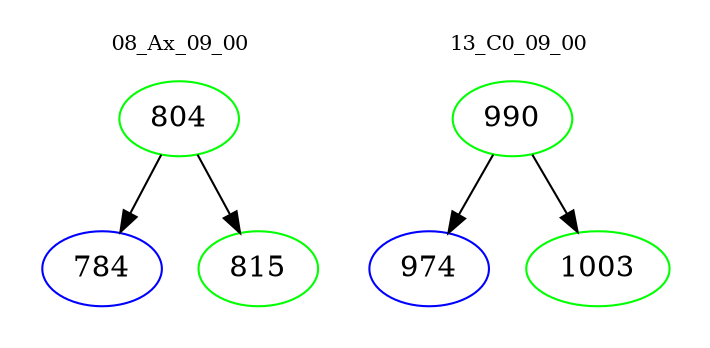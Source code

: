 digraph{
subgraph cluster_0 {
color = white
label = "08_Ax_09_00";
fontsize=10;
T0_804 [label="804", color="green"]
T0_804 -> T0_784 [color="black"]
T0_784 [label="784", color="blue"]
T0_804 -> T0_815 [color="black"]
T0_815 [label="815", color="green"]
}
subgraph cluster_1 {
color = white
label = "13_C0_09_00";
fontsize=10;
T1_990 [label="990", color="green"]
T1_990 -> T1_974 [color="black"]
T1_974 [label="974", color="blue"]
T1_990 -> T1_1003 [color="black"]
T1_1003 [label="1003", color="green"]
}
}
